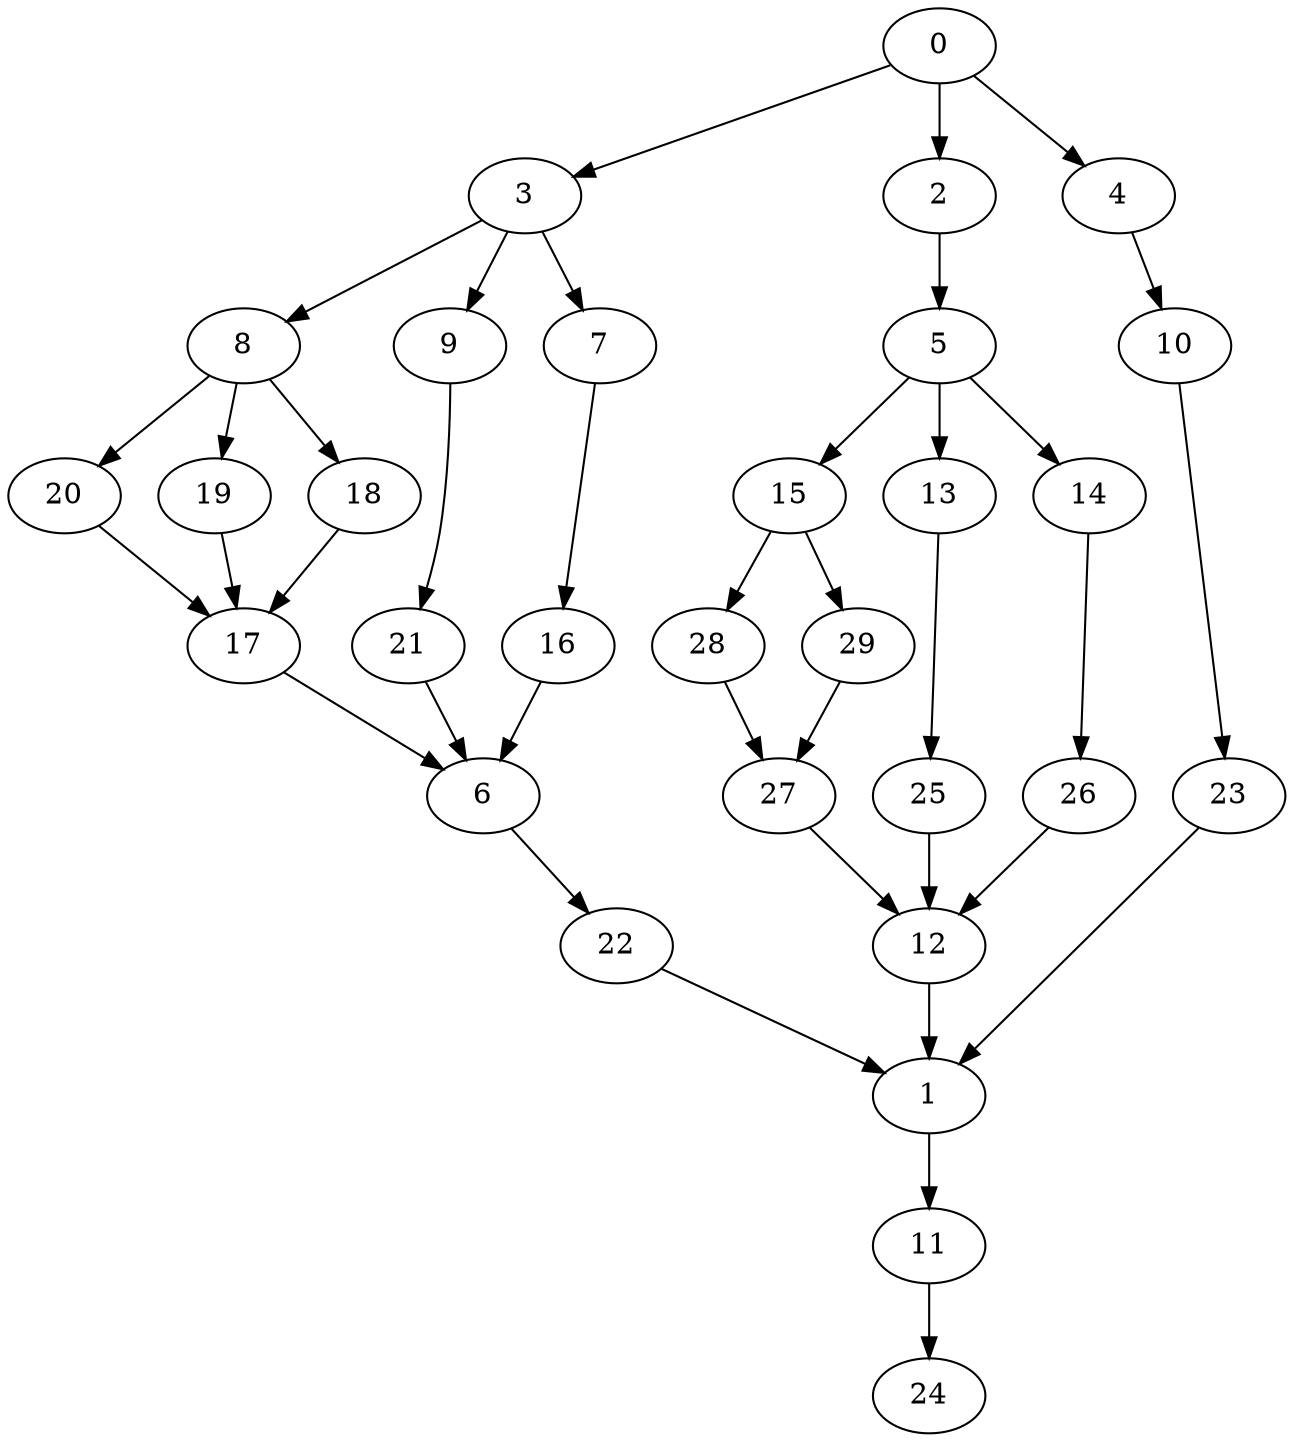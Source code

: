 digraph "SeriesParallel-MaxBf-3_Nodes_30_CCR_1.01_WeightType_Random#1_Heterogeneous-4-2-strong" {
0 [Weight=6];
3 [Weight=8];
2 [Weight=3];
5 [Weight=9];
8 [Weight=8];
15 [Weight=8];
20 [Weight=9];
9 [Weight=3];
19 [Weight=5];
7 [Weight=6];
18 [Weight=8];
28 [Weight=12];
13 [Weight=9];
21 [Weight=10];
17 [Weight=12];
29 [Weight=8];
4 [Weight=3];
14 [Weight=6];
16 [Weight=6];
6 [Weight=5];
10 [Weight=10];
26 [Weight=10];
25 [Weight=9];
27 [Weight=5];
22 [Weight=10];
23 [Weight=9];
12 [Weight=10];
1 [Weight=3];
11 [Weight=10];
24 [Weight=12];
8 -> 20 [Weight=7];
29 -> 27 [Weight=8];
22 -> 1 [Weight=9];
4 -> 10 [Weight=9];
11 -> 24 [Weight=4];
21 -> 6 [Weight=5];
10 -> 23 [Weight=3];
2 -> 5 [Weight=9];
0 -> 2 [Weight=10];
26 -> 12 [Weight=4];
3 -> 7 [Weight=4];
17 -> 6 [Weight=2];
6 -> 22 [Weight=4];
19 -> 17 [Weight=8];
12 -> 1 [Weight=3];
14 -> 26 [Weight=7];
20 -> 17 [Weight=6];
28 -> 27 [Weight=8];
15 -> 28 [Weight=8];
0 -> 4 [Weight=9];
27 -> 12 [Weight=8];
8 -> 18 [Weight=6];
0 -> 3 [Weight=7];
8 -> 19 [Weight=6];
9 -> 21 [Weight=9];
3 -> 9 [Weight=4];
15 -> 29 [Weight=7];
7 -> 16 [Weight=10];
5 -> 15 [Weight=3];
16 -> 6 [Weight=3];
5 -> 14 [Weight=3];
1 -> 11 [Weight=2];
13 -> 25 [Weight=8];
25 -> 12 [Weight=4];
18 -> 17 [Weight=2];
5 -> 13 [Weight=9];
3 -> 8 [Weight=10];
23 -> 1 [Weight=6];
}
